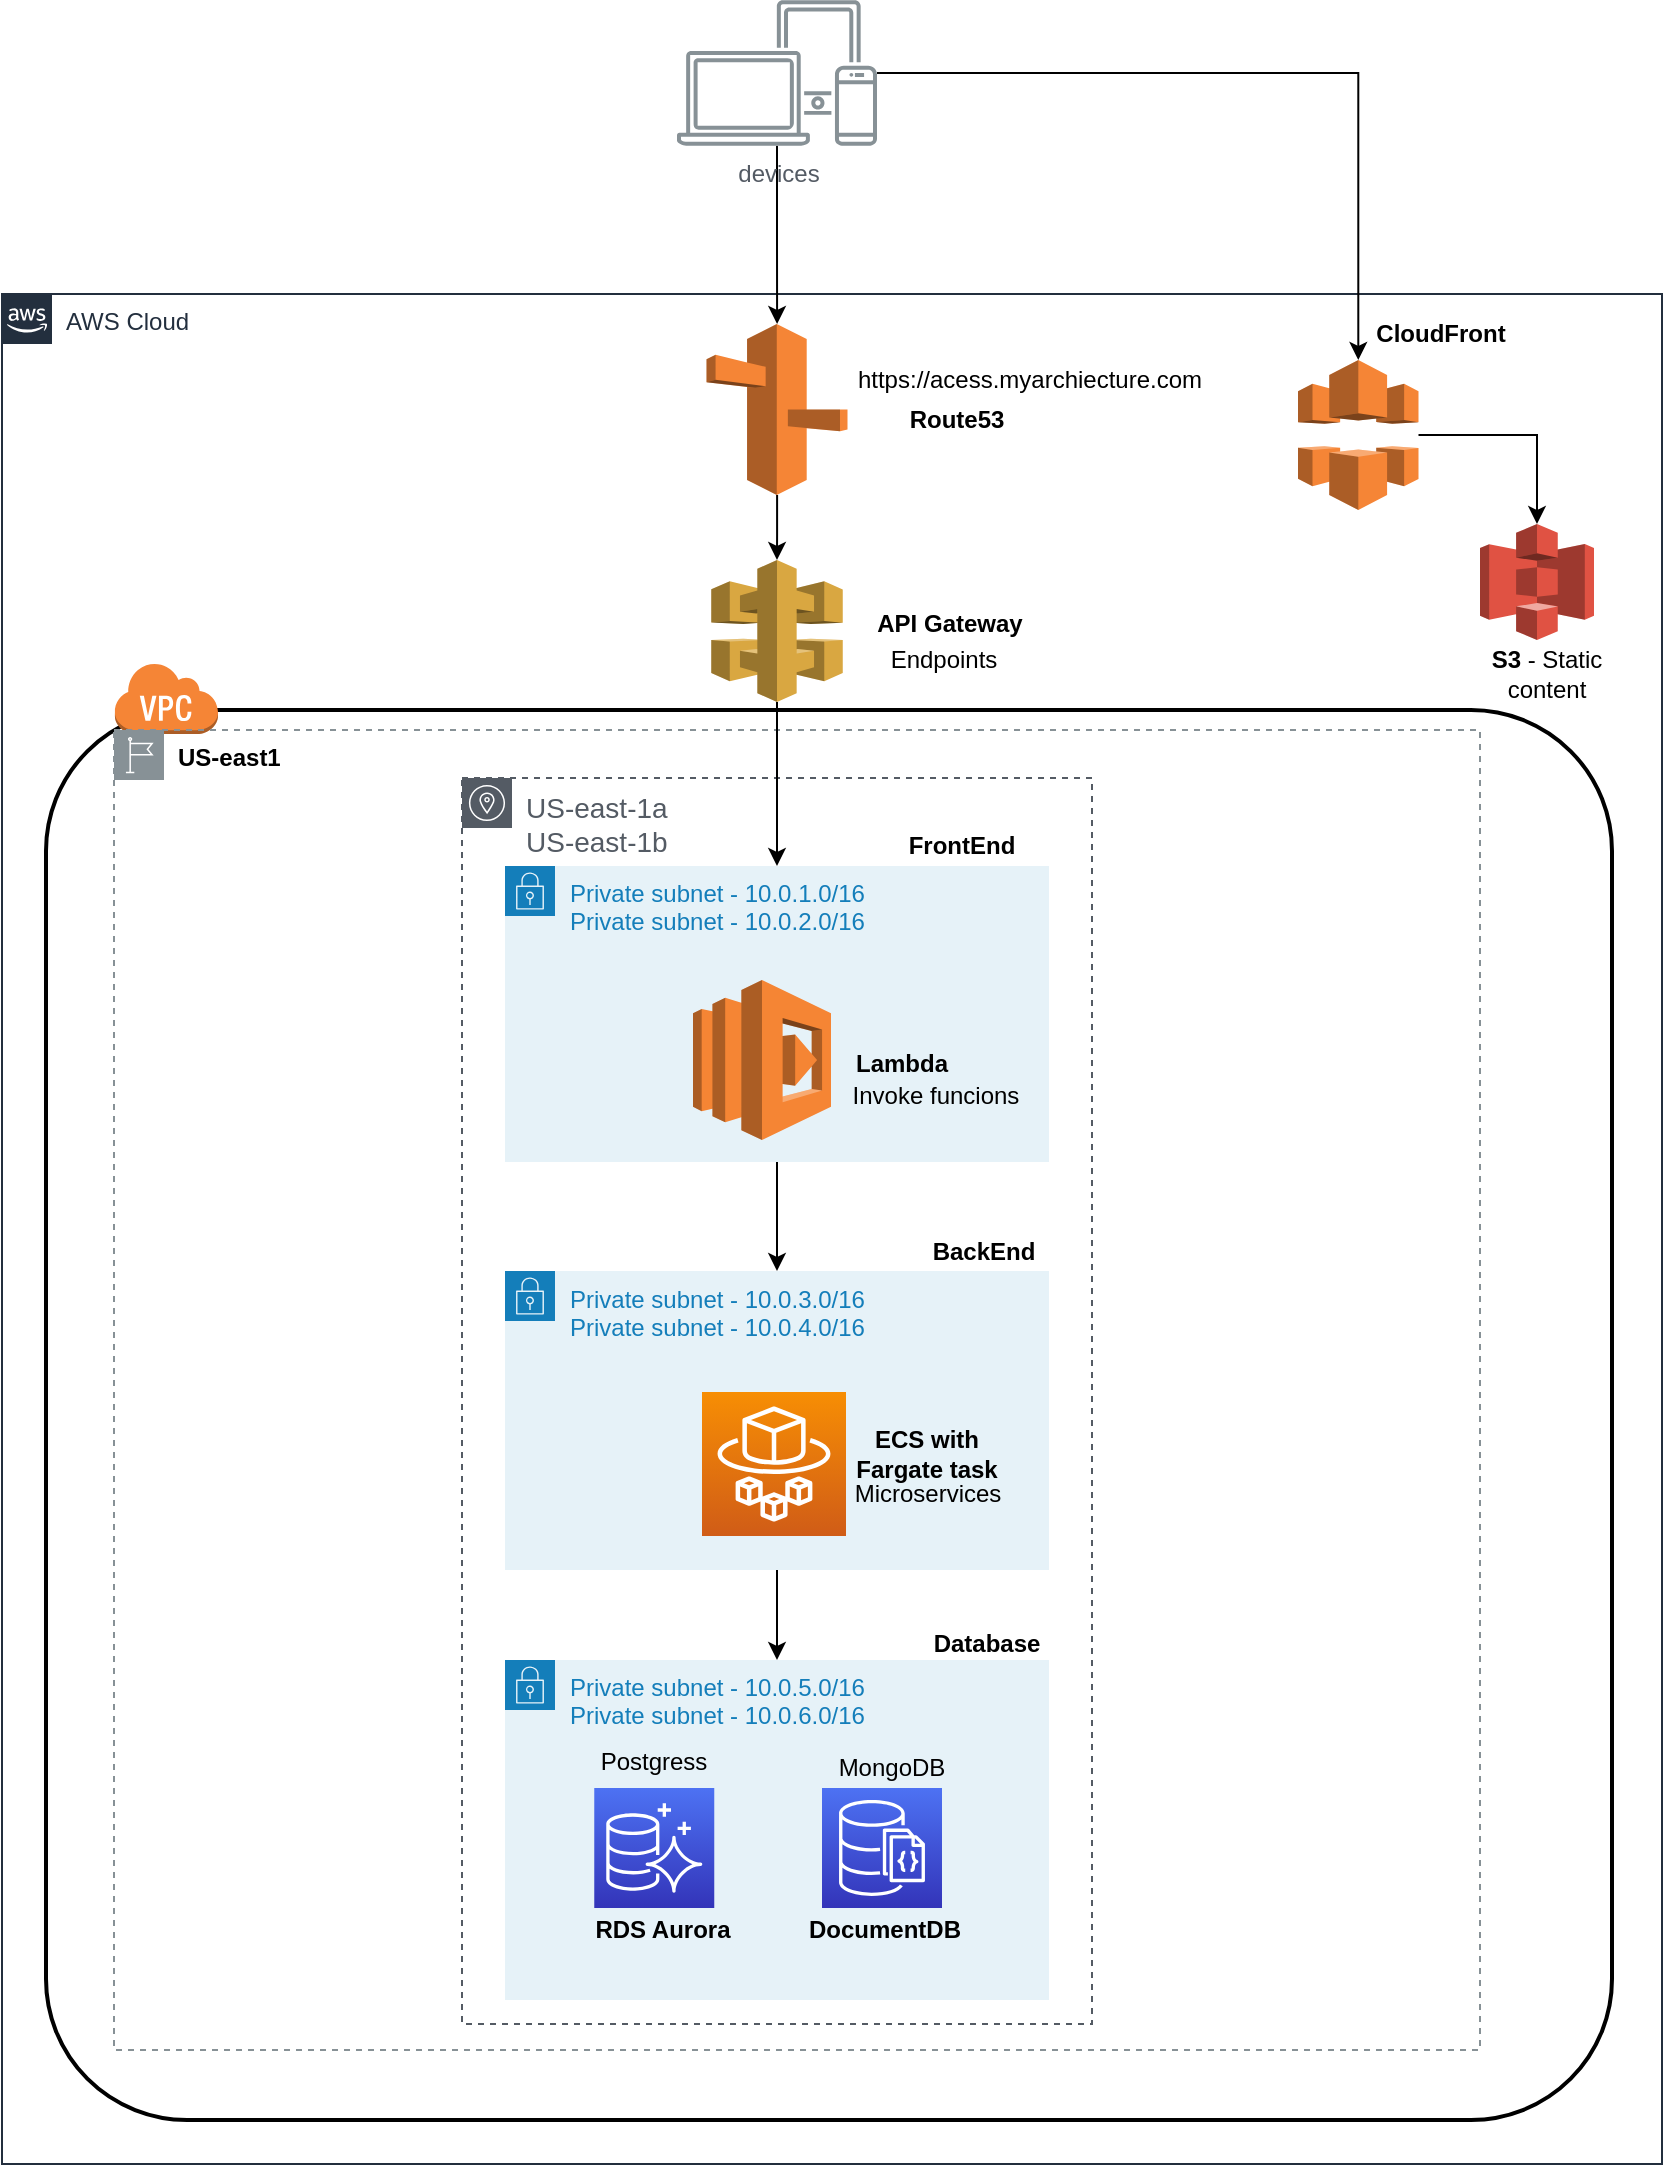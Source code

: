 <mxfile version="14.8.4" type="google"><diagram id="LxXGZ4poRr1hEjxwXkZI" name="Page-1"><mxGraphModel dx="1422" dy="762" grid="0" gridSize="10" guides="1" tooltips="1" connect="1" arrows="1" fold="1" page="1" pageScale="1" pageWidth="850" pageHeight="1100" math="0" shadow="0"><root><mxCell id="0"/><mxCell id="1" parent="0"/><mxCell id="6v53wDqzacirMidCvTsa-1" value="AWS Cloud" style="points=[[0,0],[0.25,0],[0.5,0],[0.75,0],[1,0],[1,0.25],[1,0.5],[1,0.75],[1,1],[0.75,1],[0.5,1],[0.25,1],[0,1],[0,0.75],[0,0.5],[0,0.25]];outlineConnect=0;gradientColor=none;html=1;whiteSpace=wrap;fontSize=12;fontStyle=0;shape=mxgraph.aws4.group;grIcon=mxgraph.aws4.group_aws_cloud_alt;strokeColor=#232F3E;fillColor=none;verticalAlign=top;align=left;spacingLeft=30;fontColor=#232F3E;dashed=0;" vertex="1" parent="1"><mxGeometry x="6" y="152" width="830" height="935" as="geometry"/></mxCell><mxCell id="6v53wDqzacirMidCvTsa-4" value="" style="rounded=1;arcSize=10;dashed=0;fillColor=none;gradientColor=none;strokeWidth=2;" vertex="1" parent="1"><mxGeometry x="28" y="360" width="783" height="705" as="geometry"/></mxCell><mxCell id="6v53wDqzacirMidCvTsa-5" value="" style="dashed=0;html=1;shape=mxgraph.aws3.virtual_private_cloud;fillColor=#F58536;gradientColor=none;dashed=0;" vertex="1" parent="1"><mxGeometry x="62" y="336" width="52" height="36" as="geometry"/></mxCell><mxCell id="6v53wDqzacirMidCvTsa-6" value="&lt;b&gt;&lt;font color=&quot;#000000&quot;&gt;US-east1&lt;/font&gt;&lt;/b&gt;" style="outlineConnect=0;gradientColor=none;html=1;whiteSpace=wrap;fontSize=12;fontStyle=0;shape=mxgraph.aws4.group;grIcon=mxgraph.aws4.group_region;strokeColor=#879196;fillColor=none;verticalAlign=top;align=left;spacingLeft=30;fontColor=#879196;dashed=1;" vertex="1" parent="1"><mxGeometry x="62" y="370" width="683" height="660" as="geometry"/></mxCell><mxCell id="6v53wDqzacirMidCvTsa-43" style="edgeStyle=orthogonalEdgeStyle;rounded=0;orthogonalLoop=1;jettySize=auto;html=1;" edge="1" parent="1" source="6v53wDqzacirMidCvTsa-7" target="6v53wDqzacirMidCvTsa-42"><mxGeometry relative="1" as="geometry"/></mxCell><mxCell id="6v53wDqzacirMidCvTsa-7" value="" style="outlineConnect=0;dashed=0;verticalLabelPosition=bottom;verticalAlign=top;align=center;html=1;shape=mxgraph.aws3.route_53;fillColor=#F58536;gradientColor=none;" vertex="1" parent="1"><mxGeometry x="358.25" y="167" width="70.5" height="85.5" as="geometry"/></mxCell><mxCell id="6v53wDqzacirMidCvTsa-14" value="&lt;span style=&quot;font-size: 14px&quot;&gt;US-east-1a&amp;nbsp;&lt;br&gt;&lt;/span&gt;&lt;span style=&quot;font-size: 14px&quot;&gt;US-east-1b&lt;/span&gt;" style="outlineConnect=0;gradientColor=none;html=1;whiteSpace=wrap;fontSize=12;fontStyle=0;shape=mxgraph.aws4.group;grIcon=mxgraph.aws4.group_availability_zone;strokeColor=#545B64;fillColor=none;verticalAlign=top;align=left;spacingLeft=30;fontColor=#545B64;dashed=1;" vertex="1" parent="1"><mxGeometry x="236" y="394" width="315" height="623" as="geometry"/></mxCell><mxCell id="6v53wDqzacirMidCvTsa-28" style="edgeStyle=orthogonalEdgeStyle;rounded=0;orthogonalLoop=1;jettySize=auto;html=1;" edge="1" parent="1" source="6v53wDqzacirMidCvTsa-15" target="6v53wDqzacirMidCvTsa-7"><mxGeometry relative="1" as="geometry"/></mxCell><mxCell id="6v53wDqzacirMidCvTsa-56" style="edgeStyle=orthogonalEdgeStyle;rounded=0;orthogonalLoop=1;jettySize=auto;html=1;" edge="1" parent="1" source="6v53wDqzacirMidCvTsa-15" target="6v53wDqzacirMidCvTsa-51"><mxGeometry relative="1" as="geometry"/></mxCell><mxCell id="6v53wDqzacirMidCvTsa-15" value="devices" style="outlineConnect=0;gradientColor=none;fontColor=#545B64;strokeColor=none;fillColor=#879196;dashed=0;verticalLabelPosition=bottom;verticalAlign=top;align=center;html=1;fontSize=12;fontStyle=0;aspect=fixed;shape=mxgraph.aws4.illustration_devices;pointerEvents=1" vertex="1" parent="1"><mxGeometry x="343.5" y="5" width="100" height="73" as="geometry"/></mxCell><mxCell id="6v53wDqzacirMidCvTsa-24" style="edgeStyle=orthogonalEdgeStyle;rounded=0;orthogonalLoop=1;jettySize=auto;html=1;" edge="1" parent="1" source="6v53wDqzacirMidCvTsa-16" target="6v53wDqzacirMidCvTsa-17"><mxGeometry relative="1" as="geometry"/></mxCell><mxCell id="6v53wDqzacirMidCvTsa-16" value="Private subnet - 10.0.1.0/16&lt;br&gt;Private subnet - 10.0.2.0/16" style="points=[[0,0],[0.25,0],[0.5,0],[0.75,0],[1,0],[1,0.25],[1,0.5],[1,0.75],[1,1],[0.75,1],[0.5,1],[0.25,1],[0,1],[0,0.75],[0,0.5],[0,0.25]];outlineConnect=0;gradientColor=none;html=1;whiteSpace=wrap;fontSize=12;fontStyle=0;shape=mxgraph.aws4.group;grIcon=mxgraph.aws4.group_security_group;grStroke=0;strokeColor=#147EBA;fillColor=#E6F2F8;verticalAlign=top;align=left;spacingLeft=30;fontColor=#147EBA;dashed=0;" vertex="1" parent="1"><mxGeometry x="257.5" y="438" width="272" height="148" as="geometry"/></mxCell><mxCell id="6v53wDqzacirMidCvTsa-25" style="edgeStyle=orthogonalEdgeStyle;rounded=0;orthogonalLoop=1;jettySize=auto;html=1;" edge="1" parent="1" source="6v53wDqzacirMidCvTsa-17" target="6v53wDqzacirMidCvTsa-18"><mxGeometry relative="1" as="geometry"/></mxCell><mxCell id="6v53wDqzacirMidCvTsa-17" value="Private subnet - 10.0.3.0/16&lt;br&gt;Private subnet - 10.0.4.0/16" style="points=[[0,0],[0.25,0],[0.5,0],[0.75,0],[1,0],[1,0.25],[1,0.5],[1,0.75],[1,1],[0.75,1],[0.5,1],[0.25,1],[0,1],[0,0.75],[0,0.5],[0,0.25]];outlineConnect=0;gradientColor=none;html=1;whiteSpace=wrap;fontSize=12;fontStyle=0;shape=mxgraph.aws4.group;grIcon=mxgraph.aws4.group_security_group;grStroke=0;strokeColor=#147EBA;fillColor=#E6F2F8;verticalAlign=top;align=left;spacingLeft=30;fontColor=#147EBA;dashed=0;" vertex="1" parent="1"><mxGeometry x="257.5" y="640.5" width="272" height="149.5" as="geometry"/></mxCell><mxCell id="6v53wDqzacirMidCvTsa-18" value="Private subnet - 10.0.5.0/16&lt;br&gt;Private subnet - 10.0.6.0/16" style="points=[[0,0],[0.25,0],[0.5,0],[0.75,0],[1,0],[1,0.25],[1,0.5],[1,0.75],[1,1],[0.75,1],[0.5,1],[0.25,1],[0,1],[0,0.75],[0,0.5],[0,0.25]];outlineConnect=0;gradientColor=none;html=1;whiteSpace=wrap;fontSize=12;fontStyle=0;shape=mxgraph.aws4.group;grIcon=mxgraph.aws4.group_security_group;grStroke=0;strokeColor=#147EBA;fillColor=#E6F2F8;verticalAlign=top;align=left;spacingLeft=30;fontColor=#147EBA;dashed=0;" vertex="1" parent="1"><mxGeometry x="257.5" y="835" width="272" height="170" as="geometry"/></mxCell><mxCell id="6v53wDqzacirMidCvTsa-19" value="" style="outlineConnect=0;dashed=0;verticalLabelPosition=bottom;verticalAlign=top;align=center;html=1;shape=mxgraph.aws3.lambda;fillColor=#F58534;gradientColor=none;" vertex="1" parent="1"><mxGeometry x="351.5" y="495" width="69" height="80" as="geometry"/></mxCell><mxCell id="6v53wDqzacirMidCvTsa-20" value="" style="points=[[0,0,0],[0.25,0,0],[0.5,0,0],[0.75,0,0],[1,0,0],[0,1,0],[0.25,1,0],[0.5,1,0],[0.75,1,0],[1,1,0],[0,0.25,0],[0,0.5,0],[0,0.75,0],[1,0.25,0],[1,0.5,0],[1,0.75,0]];outlineConnect=0;fontColor=#232F3E;gradientColor=#F78E04;gradientDirection=north;fillColor=#D05C17;strokeColor=#ffffff;dashed=0;verticalLabelPosition=bottom;verticalAlign=top;align=center;html=1;fontSize=12;fontStyle=0;aspect=fixed;shape=mxgraph.aws4.resourceIcon;resIcon=mxgraph.aws4.fargate;" vertex="1" parent="1"><mxGeometry x="356" y="701" width="72" height="72" as="geometry"/></mxCell><mxCell id="6v53wDqzacirMidCvTsa-29" value="FrontEnd" style="text;html=1;strokeColor=none;fillColor=none;align=center;verticalAlign=middle;whiteSpace=wrap;rounded=0;fontStyle=1" vertex="1" parent="1"><mxGeometry x="448" y="418" width="75.5" height="20" as="geometry"/></mxCell><mxCell id="6v53wDqzacirMidCvTsa-30" value="&lt;b&gt;BackEnd&lt;/b&gt;" style="text;html=1;strokeColor=none;fillColor=none;align=center;verticalAlign=middle;whiteSpace=wrap;rounded=0;" vertex="1" parent="1"><mxGeometry x="463.5" y="620.5" width="66" height="20" as="geometry"/></mxCell><mxCell id="6v53wDqzacirMidCvTsa-31" value="Database" style="text;html=1;strokeColor=none;fillColor=none;align=center;verticalAlign=middle;whiteSpace=wrap;rounded=0;fontStyle=1" vertex="1" parent="1"><mxGeometry x="466.5" y="817" width="63" height="20" as="geometry"/></mxCell><mxCell id="6v53wDqzacirMidCvTsa-35" value="Postgress" style="text;html=1;strokeColor=none;fillColor=none;align=center;verticalAlign=middle;whiteSpace=wrap;rounded=0;" vertex="1" parent="1"><mxGeometry x="299.13" y="876" width="66" height="20" as="geometry"/></mxCell><mxCell id="6v53wDqzacirMidCvTsa-36" value="MongoDB" style="text;html=1;strokeColor=none;fillColor=none;align=center;verticalAlign=middle;whiteSpace=wrap;rounded=0;" vertex="1" parent="1"><mxGeometry x="418" y="879" width="66" height="20" as="geometry"/></mxCell><mxCell id="6v53wDqzacirMidCvTsa-37" value="ECS with Fargate task" style="text;html=1;strokeColor=none;fillColor=none;align=center;verticalAlign=middle;whiteSpace=wrap;rounded=0;fontStyle=1" vertex="1" parent="1"><mxGeometry x="425" y="722" width="87" height="20" as="geometry"/></mxCell><mxCell id="6v53wDqzacirMidCvTsa-38" value="Microservices" style="text;html=1;strokeColor=none;fillColor=none;align=center;verticalAlign=middle;whiteSpace=wrap;rounded=0;" vertex="1" parent="1"><mxGeometry x="432" y="742" width="74" height="20" as="geometry"/></mxCell><mxCell id="6v53wDqzacirMidCvTsa-39" value="Lambda" style="text;html=1;strokeColor=none;fillColor=none;align=center;verticalAlign=middle;whiteSpace=wrap;rounded=0;fontStyle=1" vertex="1" parent="1"><mxGeometry x="428.75" y="527" width="54" height="20" as="geometry"/></mxCell><mxCell id="6v53wDqzacirMidCvTsa-40" value="https://acess.myarchiecture.com" style="text;html=1;strokeColor=none;fillColor=none;align=center;verticalAlign=middle;whiteSpace=wrap;rounded=0;" vertex="1" parent="1"><mxGeometry x="418" y="185" width="204" height="20" as="geometry"/></mxCell><mxCell id="6v53wDqzacirMidCvTsa-41" value="&lt;b&gt;Route53&lt;/b&gt;" style="text;html=1;strokeColor=none;fillColor=none;align=center;verticalAlign=middle;whiteSpace=wrap;rounded=0;" vertex="1" parent="1"><mxGeometry x="436.5" y="205" width="93" height="20" as="geometry"/></mxCell><mxCell id="6v53wDqzacirMidCvTsa-44" style="edgeStyle=orthogonalEdgeStyle;rounded=0;orthogonalLoop=1;jettySize=auto;html=1;" edge="1" parent="1" source="6v53wDqzacirMidCvTsa-42" target="6v53wDqzacirMidCvTsa-16"><mxGeometry relative="1" as="geometry"/></mxCell><mxCell id="6v53wDqzacirMidCvTsa-42" value="" style="outlineConnect=0;dashed=0;verticalLabelPosition=bottom;verticalAlign=top;align=center;html=1;shape=mxgraph.aws3.api_gateway;fillColor=#D9A741;gradientColor=none;" vertex="1" parent="1"><mxGeometry x="360.63" y="285" width="65.75" height="71" as="geometry"/></mxCell><mxCell id="6v53wDqzacirMidCvTsa-45" value="API Gateway" style="text;html=1;strokeColor=none;fillColor=none;align=center;verticalAlign=middle;whiteSpace=wrap;rounded=0;fontStyle=1" vertex="1" parent="1"><mxGeometry x="435.5" y="307" width="88" height="20" as="geometry"/></mxCell><mxCell id="6v53wDqzacirMidCvTsa-49" value="Endpoints" style="text;html=1;strokeColor=none;fillColor=none;align=center;verticalAlign=middle;whiteSpace=wrap;rounded=0;" vertex="1" parent="1"><mxGeometry x="443.5" y="325" width="65.5" height="20" as="geometry"/></mxCell><mxCell id="6v53wDqzacirMidCvTsa-50" value="Invoke funcions" style="text;html=1;strokeColor=none;fillColor=none;align=center;verticalAlign=middle;whiteSpace=wrap;rounded=0;" vertex="1" parent="1"><mxGeometry x="425" y="543" width="96.25" height="20" as="geometry"/></mxCell><mxCell id="6v53wDqzacirMidCvTsa-55" style="edgeStyle=orthogonalEdgeStyle;rounded=0;orthogonalLoop=1;jettySize=auto;html=1;" edge="1" parent="1" source="6v53wDqzacirMidCvTsa-51" target="6v53wDqzacirMidCvTsa-52"><mxGeometry relative="1" as="geometry"/></mxCell><mxCell id="6v53wDqzacirMidCvTsa-51" value="" style="outlineConnect=0;dashed=0;verticalLabelPosition=bottom;verticalAlign=top;align=center;html=1;shape=mxgraph.aws3.cloudfront;fillColor=#F58536;gradientColor=none;" vertex="1" parent="1"><mxGeometry x="654" y="185" width="60.25" height="75" as="geometry"/></mxCell><mxCell id="6v53wDqzacirMidCvTsa-52" value="" style="outlineConnect=0;dashed=0;verticalLabelPosition=bottom;verticalAlign=top;align=center;html=1;shape=mxgraph.aws3.s3;fillColor=#E05243;gradientColor=none;" vertex="1" parent="1"><mxGeometry x="745" y="267" width="57" height="58" as="geometry"/></mxCell><mxCell id="6v53wDqzacirMidCvTsa-53" value="CloudFront" style="text;html=1;strokeColor=none;fillColor=none;align=center;verticalAlign=middle;whiteSpace=wrap;rounded=0;fontStyle=1" vertex="1" parent="1"><mxGeometry x="692" y="162" width="67" height="20" as="geometry"/></mxCell><mxCell id="6v53wDqzacirMidCvTsa-54" value="&lt;b&gt;S3 &lt;/b&gt;- Static content" style="text;html=1;strokeColor=none;fillColor=none;align=center;verticalAlign=middle;whiteSpace=wrap;rounded=0;" vertex="1" parent="1"><mxGeometry x="740" y="325" width="77" height="34.5" as="geometry"/></mxCell><mxCell id="6v53wDqzacirMidCvTsa-57" value="" style="points=[[0,0,0],[0.25,0,0],[0.5,0,0],[0.75,0,0],[1,0,0],[0,1,0],[0.25,1,0],[0.5,1,0],[0.75,1,0],[1,1,0],[0,0.25,0],[0,0.5,0],[0,0.75,0],[1,0.25,0],[1,0.5,0],[1,0.75,0]];outlineConnect=0;fontColor=#232F3E;gradientColor=#4D72F3;gradientDirection=north;fillColor=#3334B9;strokeColor=#ffffff;dashed=0;verticalLabelPosition=bottom;verticalAlign=top;align=center;html=1;fontSize=12;fontStyle=0;aspect=fixed;shape=mxgraph.aws4.resourceIcon;resIcon=mxgraph.aws4.documentdb_with_mongodb_compatibility;" vertex="1" parent="1"><mxGeometry x="416" y="899" width="60" height="60" as="geometry"/></mxCell><mxCell id="6v53wDqzacirMidCvTsa-59" value="DocumentDB" style="text;html=1;strokeColor=none;fillColor=none;align=center;verticalAlign=middle;whiteSpace=wrap;rounded=0;fontStyle=1" vertex="1" parent="1"><mxGeometry x="407.5" y="960" width="79" height="20" as="geometry"/></mxCell><mxCell id="6v53wDqzacirMidCvTsa-60" value="" style="points=[[0,0,0],[0.25,0,0],[0.5,0,0],[0.75,0,0],[1,0,0],[0,1,0],[0.25,1,0],[0.5,1,0],[0.75,1,0],[1,1,0],[0,0.25,0],[0,0.5,0],[0,0.75,0],[1,0.25,0],[1,0.5,0],[1,0.75,0]];outlineConnect=0;fontColor=#232F3E;gradientColor=#4D72F3;gradientDirection=north;fillColor=#3334B9;strokeColor=#ffffff;dashed=0;verticalLabelPosition=bottom;verticalAlign=top;align=center;html=1;fontSize=12;fontStyle=0;aspect=fixed;shape=mxgraph.aws4.resourceIcon;resIcon=mxgraph.aws4.aurora;" vertex="1" parent="1"><mxGeometry x="302.13" y="899" width="60" height="60" as="geometry"/></mxCell><mxCell id="6v53wDqzacirMidCvTsa-61" value="RDS Aurora" style="text;html=1;strokeColor=none;fillColor=none;align=center;verticalAlign=middle;whiteSpace=wrap;rounded=0;fontStyle=1" vertex="1" parent="1"><mxGeometry x="297" y="960" width="79" height="20" as="geometry"/></mxCell></root></mxGraphModel></diagram></mxfile>